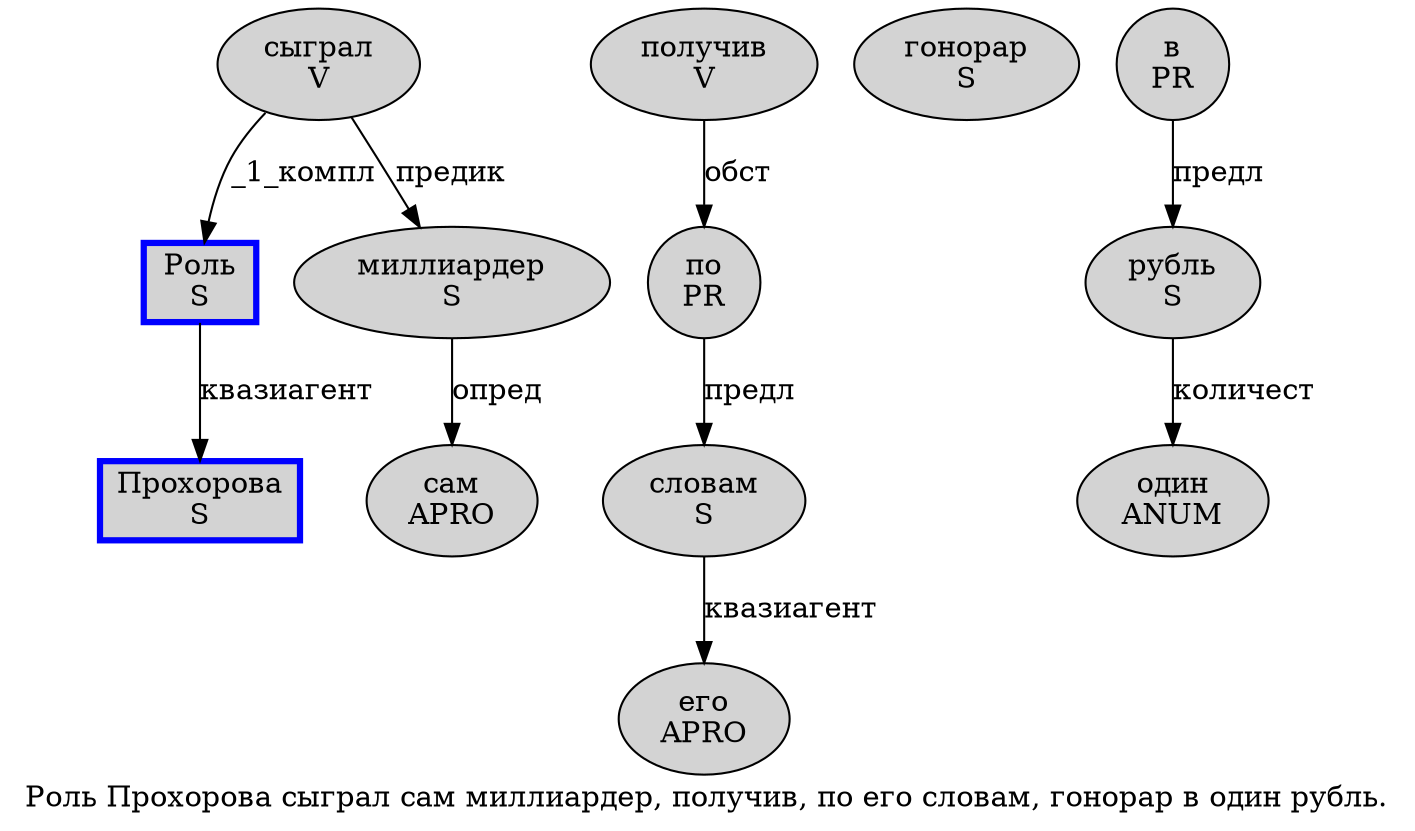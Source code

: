 digraph SENTENCE_1646 {
	graph [label="Роль Прохорова сыграл сам миллиардер, получив, по его словам, гонорар в один рубль."]
	node [style=filled]
		0 [label="Роль
S" color=blue fillcolor=lightgray penwidth=3 shape=box]
		1 [label="Прохорова
S" color=blue fillcolor=lightgray penwidth=3 shape=box]
		2 [label="сыграл
V" color="" fillcolor=lightgray penwidth=1 shape=ellipse]
		3 [label="сам
APRO" color="" fillcolor=lightgray penwidth=1 shape=ellipse]
		4 [label="миллиардер
S" color="" fillcolor=lightgray penwidth=1 shape=ellipse]
		6 [label="получив
V" color="" fillcolor=lightgray penwidth=1 shape=ellipse]
		8 [label="по
PR" color="" fillcolor=lightgray penwidth=1 shape=ellipse]
		9 [label="его
APRO" color="" fillcolor=lightgray penwidth=1 shape=ellipse]
		10 [label="словам
S" color="" fillcolor=lightgray penwidth=1 shape=ellipse]
		12 [label="гонорар
S" color="" fillcolor=lightgray penwidth=1 shape=ellipse]
		13 [label="в
PR" color="" fillcolor=lightgray penwidth=1 shape=ellipse]
		14 [label="один
ANUM" color="" fillcolor=lightgray penwidth=1 shape=ellipse]
		15 [label="рубль
S" color="" fillcolor=lightgray penwidth=1 shape=ellipse]
			10 -> 9 [label="квазиагент"]
			8 -> 10 [label="предл"]
			6 -> 8 [label="обст"]
			0 -> 1 [label="квазиагент"]
			4 -> 3 [label="опред"]
			13 -> 15 [label="предл"]
			2 -> 0 [label="_1_компл"]
			2 -> 4 [label="предик"]
			15 -> 14 [label="количест"]
}